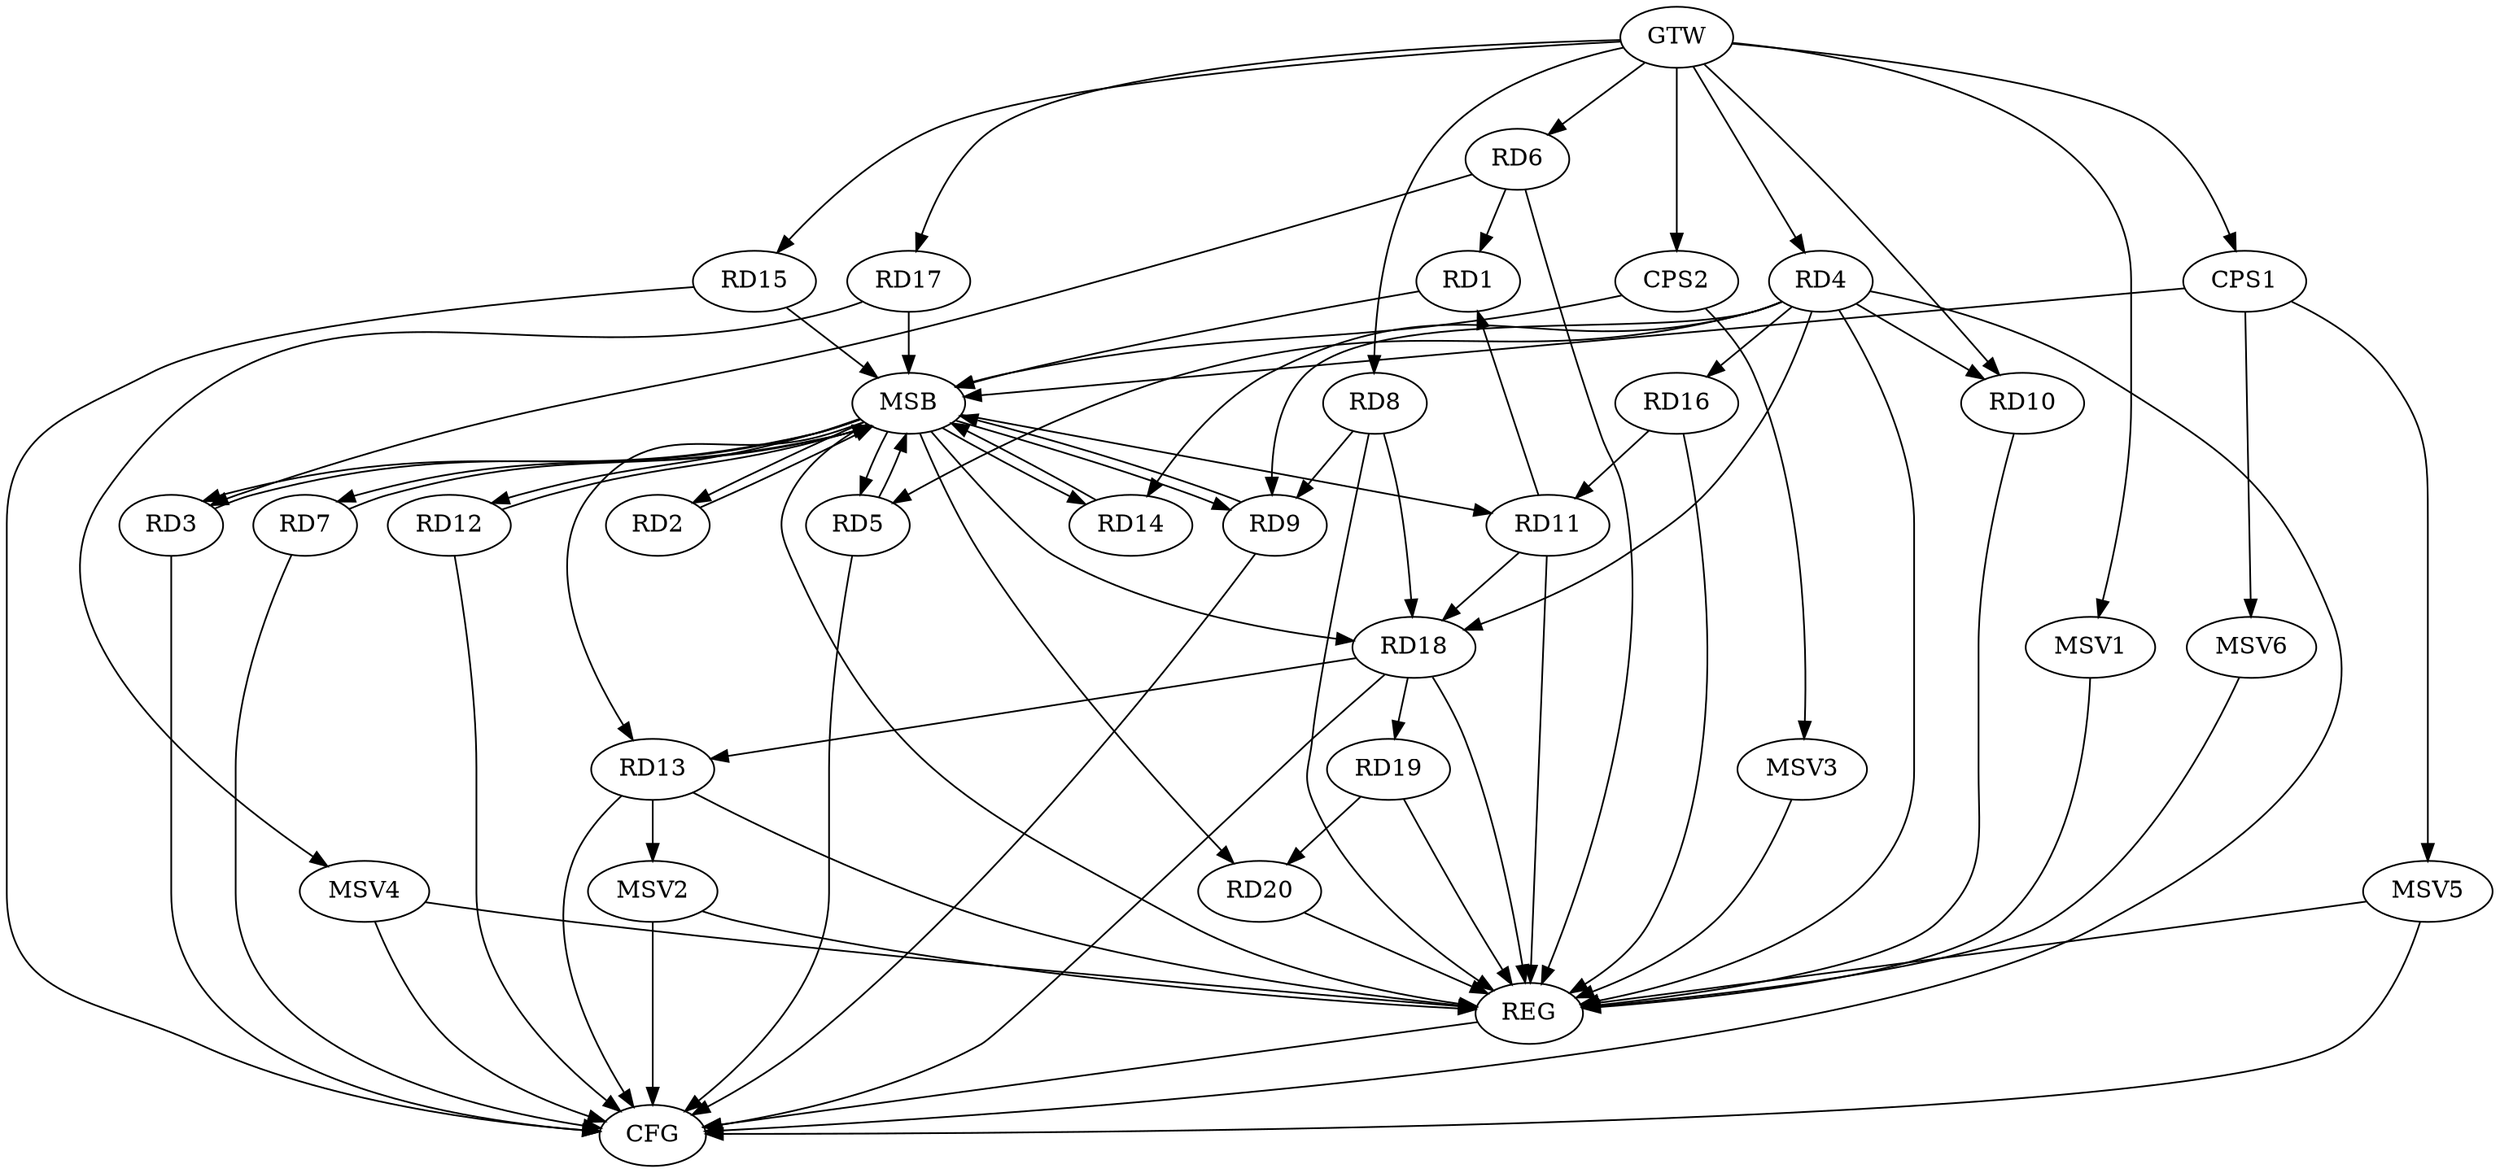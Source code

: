 strict digraph G {
  RD1 [ label="RD1" ];
  RD2 [ label="RD2" ];
  RD3 [ label="RD3" ];
  RD4 [ label="RD4" ];
  RD5 [ label="RD5" ];
  RD6 [ label="RD6" ];
  RD7 [ label="RD7" ];
  RD8 [ label="RD8" ];
  RD9 [ label="RD9" ];
  RD10 [ label="RD10" ];
  RD11 [ label="RD11" ];
  RD12 [ label="RD12" ];
  RD13 [ label="RD13" ];
  RD14 [ label="RD14" ];
  RD15 [ label="RD15" ];
  RD16 [ label="RD16" ];
  RD17 [ label="RD17" ];
  RD18 [ label="RD18" ];
  RD19 [ label="RD19" ];
  RD20 [ label="RD20" ];
  CPS1 [ label="CPS1" ];
  CPS2 [ label="CPS2" ];
  GTW [ label="GTW" ];
  REG [ label="REG" ];
  MSB [ label="MSB" ];
  CFG [ label="CFG" ];
  MSV1 [ label="MSV1" ];
  MSV2 [ label="MSV2" ];
  MSV3 [ label="MSV3" ];
  MSV4 [ label="MSV4" ];
  MSV5 [ label="MSV5" ];
  MSV6 [ label="MSV6" ];
  RD6 -> RD1;
  RD11 -> RD1;
  RD6 -> RD3;
  RD4 -> RD16;
  RD4 -> RD18;
  RD8 -> RD9;
  RD8 -> RD18;
  RD16 -> RD11;
  RD11 -> RD18;
  RD18 -> RD13;
  RD18 -> RD19;
  RD19 -> RD20;
  GTW -> RD4;
  GTW -> RD6;
  GTW -> RD8;
  GTW -> RD10;
  GTW -> RD15;
  GTW -> RD17;
  GTW -> CPS1;
  GTW -> CPS2;
  RD4 -> REG;
  RD6 -> REG;
  RD8 -> REG;
  RD10 -> REG;
  RD11 -> REG;
  RD13 -> REG;
  RD16 -> REG;
  RD18 -> REG;
  RD19 -> REG;
  RD20 -> REG;
  RD1 -> MSB;
  MSB -> RD5;
  MSB -> REG;
  RD2 -> MSB;
  RD3 -> MSB;
  RD5 -> MSB;
  MSB -> RD2;
  MSB -> RD9;
  RD7 -> MSB;
  MSB -> RD14;
  MSB -> RD18;
  RD9 -> MSB;
  RD12 -> MSB;
  MSB -> RD13;
  RD14 -> MSB;
  MSB -> RD12;
  RD15 -> MSB;
  MSB -> RD3;
  MSB -> RD7;
  MSB -> RD20;
  RD17 -> MSB;
  MSB -> RD11;
  CPS1 -> MSB;
  CPS2 -> MSB;
  RD9 -> CFG;
  RD18 -> CFG;
  RD7 -> CFG;
  RD13 -> CFG;
  RD5 -> CFG;
  RD15 -> CFG;
  RD3 -> CFG;
  RD4 -> CFG;
  RD12 -> CFG;
  REG -> CFG;
  RD4 -> RD10;
  RD4 -> RD5;
  RD4 -> RD14;
  RD4 -> RD9;
  GTW -> MSV1;
  MSV1 -> REG;
  RD13 -> MSV2;
  MSV2 -> REG;
  MSV2 -> CFG;
  CPS2 -> MSV3;
  MSV3 -> REG;
  RD17 -> MSV4;
  MSV4 -> REG;
  MSV4 -> CFG;
  CPS1 -> MSV5;
  MSV5 -> REG;
  MSV5 -> CFG;
  CPS1 -> MSV6;
  MSV6 -> REG;
}
